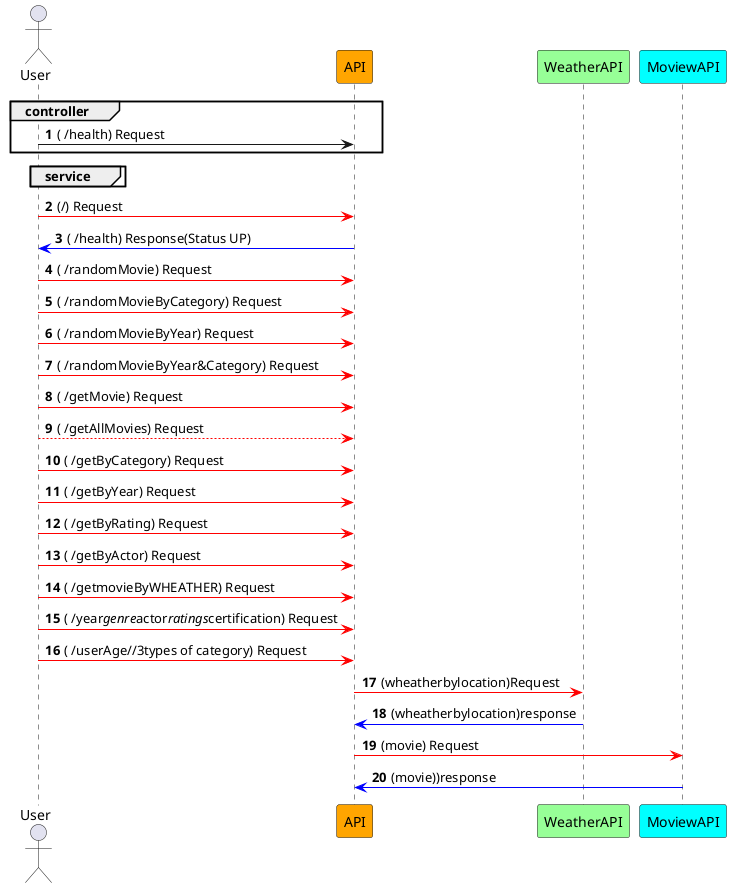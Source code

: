 @startuml movie
autonumber



'define the icon User
actor User


'define colors
participant API #orange
group controller

User -> API: ( /health) Request
    end

group service

    end


'group repository
'end

'group model
'end

User -[#red]> API: (/) Request

User <[#blue]- API: ( /health) Response(Status UP)
User -[#red]> API: ( /randomMovie) Request
User -[#red]> API: ( /randomMovieByCategory) Request
User -[#red]> API: ( /randomMovieByYear) Request
User -[#red]> API: ( /randomMovieByYear&Category) Request
User -[#red]> API: ( /getMovie) Request
User -[#red]-> API: ( /getAllMovies) Request
User -[#red]> API: ( /getByCategory) Request
User -[#red]> API: ( /getByYear) Request
User -[#red]> API: ( /getByRating) Request
User -[#red]> API: ( /getByActor) Request
User -[#red]> API: ( /getmovieByWHEATHER) Request
User -[#red]> API: ( /year//genre//actor//ratings//certification) Request
User -[#red]> API: ( /userAge//3types of category) Request

participant WeatherAPI #PHYSICAL
API -[#red]> WeatherAPI: (wheatherbylocation)Request
API <-[#blue] WeatherAPI: (wheatherbylocation)response

participant MoviewAPI #cyan
API -[#red]> MoviewAPI: (movie) Request
API <-[#blue] MoviewAPI: (movie))response




'participant FoodDrinkAPI #violet
'API -[#red]> FoodDrinkAPI: (food/drinkByMovie) Request
'API -[#red]> FoodDrinkAPI: (food/drinkByMovie) Request
'API -[#red]> FoodDrinkAPI: (food/drinkByhourOFday) Request
'API -[#red]> FoodDrinkAPI: (food/byWheather) Request

'User <[#blue]- API: ( /" ") Response(movie & wheather & Drink or food recommendation)

@enduml